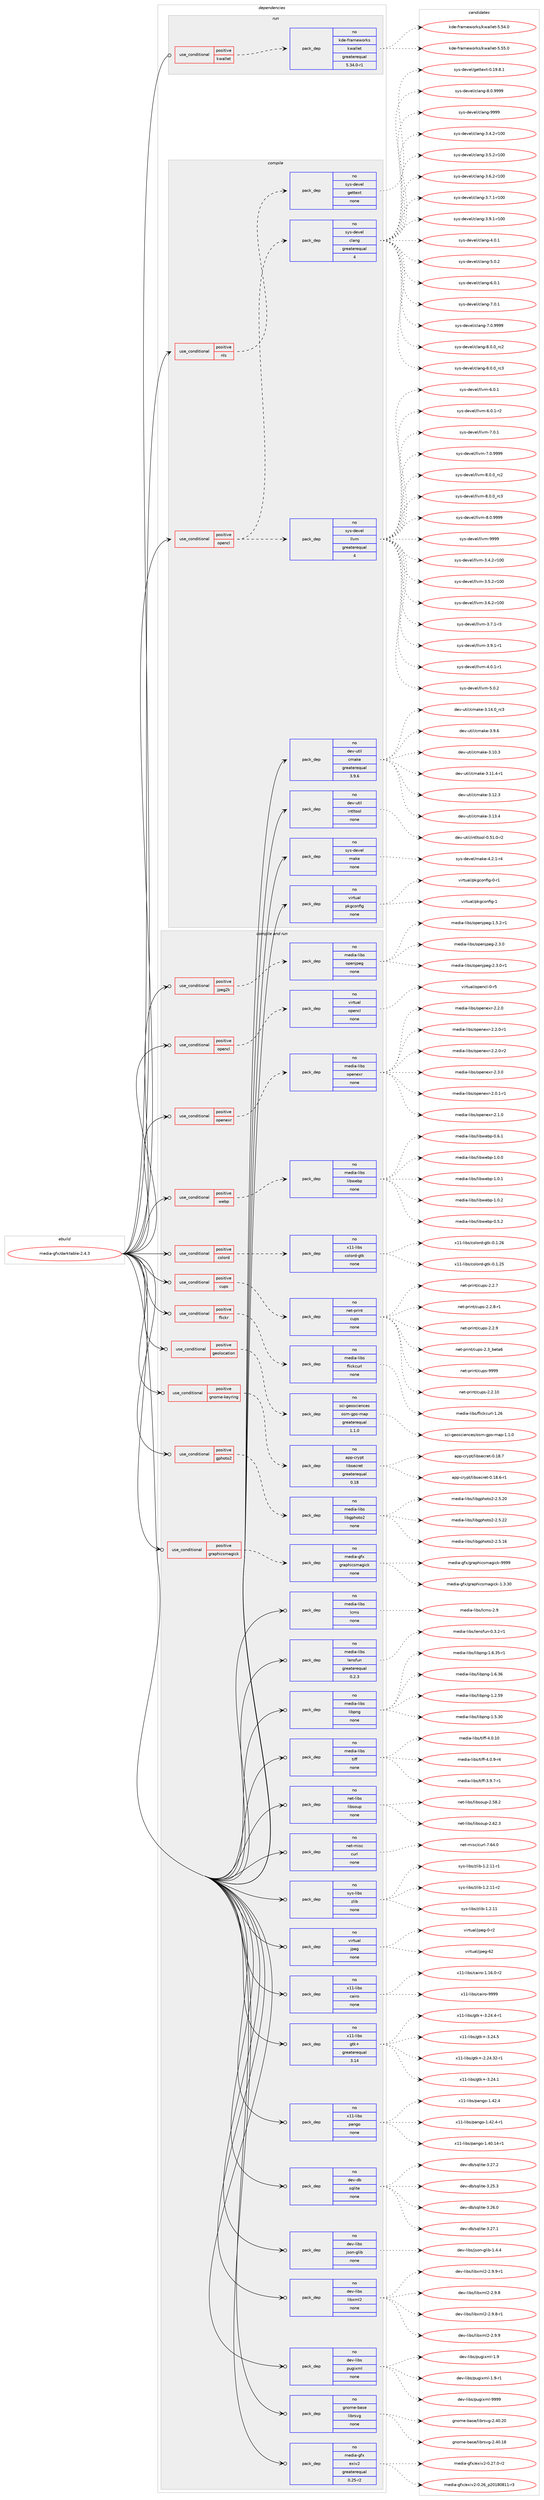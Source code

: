 digraph prolog {

# *************
# Graph options
# *************

newrank=true;
concentrate=true;
compound=true;
graph [rankdir=LR,fontname=Helvetica,fontsize=10,ranksep=1.5];#, ranksep=2.5, nodesep=0.2];
edge  [arrowhead=vee];
node  [fontname=Helvetica,fontsize=10];

# **********
# The ebuild
# **********

subgraph cluster_leftcol {
color=gray;
rank=same;
label=<<i>ebuild</i>>;
id [label="media-gfx/darktable-2.4.3", color=red, width=4, href="../media-gfx/darktable-2.4.3.svg"];
}

# ****************
# The dependencies
# ****************

subgraph cluster_midcol {
color=gray;
label=<<i>dependencies</i>>;
subgraph cluster_compile {
fillcolor="#eeeeee";
style=filled;
label=<<i>compile</i>>;
subgraph cond432125 {
dependency1602105 [label=<<TABLE BORDER="0" CELLBORDER="1" CELLSPACING="0" CELLPADDING="4"><TR><TD ROWSPAN="3" CELLPADDING="10">use_conditional</TD></TR><TR><TD>positive</TD></TR><TR><TD>nls</TD></TR></TABLE>>, shape=none, color=red];
subgraph pack1144433 {
dependency1602106 [label=<<TABLE BORDER="0" CELLBORDER="1" CELLSPACING="0" CELLPADDING="4" WIDTH="220"><TR><TD ROWSPAN="6" CELLPADDING="30">pack_dep</TD></TR><TR><TD WIDTH="110">no</TD></TR><TR><TD>sys-devel</TD></TR><TR><TD>gettext</TD></TR><TR><TD>none</TD></TR><TR><TD></TD></TR></TABLE>>, shape=none, color=blue];
}
dependency1602105:e -> dependency1602106:w [weight=20,style="dashed",arrowhead="vee"];
}
id:e -> dependency1602105:w [weight=20,style="solid",arrowhead="vee"];
subgraph cond432126 {
dependency1602107 [label=<<TABLE BORDER="0" CELLBORDER="1" CELLSPACING="0" CELLPADDING="4"><TR><TD ROWSPAN="3" CELLPADDING="10">use_conditional</TD></TR><TR><TD>positive</TD></TR><TR><TD>opencl</TD></TR></TABLE>>, shape=none, color=red];
subgraph pack1144434 {
dependency1602108 [label=<<TABLE BORDER="0" CELLBORDER="1" CELLSPACING="0" CELLPADDING="4" WIDTH="220"><TR><TD ROWSPAN="6" CELLPADDING="30">pack_dep</TD></TR><TR><TD WIDTH="110">no</TD></TR><TR><TD>sys-devel</TD></TR><TR><TD>clang</TD></TR><TR><TD>greaterequal</TD></TR><TR><TD>4</TD></TR></TABLE>>, shape=none, color=blue];
}
dependency1602107:e -> dependency1602108:w [weight=20,style="dashed",arrowhead="vee"];
subgraph pack1144435 {
dependency1602109 [label=<<TABLE BORDER="0" CELLBORDER="1" CELLSPACING="0" CELLPADDING="4" WIDTH="220"><TR><TD ROWSPAN="6" CELLPADDING="30">pack_dep</TD></TR><TR><TD WIDTH="110">no</TD></TR><TR><TD>sys-devel</TD></TR><TR><TD>llvm</TD></TR><TR><TD>greaterequal</TD></TR><TR><TD>4</TD></TR></TABLE>>, shape=none, color=blue];
}
dependency1602107:e -> dependency1602109:w [weight=20,style="dashed",arrowhead="vee"];
}
id:e -> dependency1602107:w [weight=20,style="solid",arrowhead="vee"];
subgraph pack1144436 {
dependency1602110 [label=<<TABLE BORDER="0" CELLBORDER="1" CELLSPACING="0" CELLPADDING="4" WIDTH="220"><TR><TD ROWSPAN="6" CELLPADDING="30">pack_dep</TD></TR><TR><TD WIDTH="110">no</TD></TR><TR><TD>dev-util</TD></TR><TR><TD>cmake</TD></TR><TR><TD>greaterequal</TD></TR><TR><TD>3.9.6</TD></TR></TABLE>>, shape=none, color=blue];
}
id:e -> dependency1602110:w [weight=20,style="solid",arrowhead="vee"];
subgraph pack1144437 {
dependency1602111 [label=<<TABLE BORDER="0" CELLBORDER="1" CELLSPACING="0" CELLPADDING="4" WIDTH="220"><TR><TD ROWSPAN="6" CELLPADDING="30">pack_dep</TD></TR><TR><TD WIDTH="110">no</TD></TR><TR><TD>dev-util</TD></TR><TR><TD>intltool</TD></TR><TR><TD>none</TD></TR><TR><TD></TD></TR></TABLE>>, shape=none, color=blue];
}
id:e -> dependency1602111:w [weight=20,style="solid",arrowhead="vee"];
subgraph pack1144438 {
dependency1602112 [label=<<TABLE BORDER="0" CELLBORDER="1" CELLSPACING="0" CELLPADDING="4" WIDTH="220"><TR><TD ROWSPAN="6" CELLPADDING="30">pack_dep</TD></TR><TR><TD WIDTH="110">no</TD></TR><TR><TD>sys-devel</TD></TR><TR><TD>make</TD></TR><TR><TD>none</TD></TR><TR><TD></TD></TR></TABLE>>, shape=none, color=blue];
}
id:e -> dependency1602112:w [weight=20,style="solid",arrowhead="vee"];
subgraph pack1144439 {
dependency1602113 [label=<<TABLE BORDER="0" CELLBORDER="1" CELLSPACING="0" CELLPADDING="4" WIDTH="220"><TR><TD ROWSPAN="6" CELLPADDING="30">pack_dep</TD></TR><TR><TD WIDTH="110">no</TD></TR><TR><TD>virtual</TD></TR><TR><TD>pkgconfig</TD></TR><TR><TD>none</TD></TR><TR><TD></TD></TR></TABLE>>, shape=none, color=blue];
}
id:e -> dependency1602113:w [weight=20,style="solid",arrowhead="vee"];
}
subgraph cluster_compileandrun {
fillcolor="#eeeeee";
style=filled;
label=<<i>compile and run</i>>;
subgraph cond432127 {
dependency1602114 [label=<<TABLE BORDER="0" CELLBORDER="1" CELLSPACING="0" CELLPADDING="4"><TR><TD ROWSPAN="3" CELLPADDING="10">use_conditional</TD></TR><TR><TD>positive</TD></TR><TR><TD>colord</TD></TR></TABLE>>, shape=none, color=red];
subgraph pack1144440 {
dependency1602115 [label=<<TABLE BORDER="0" CELLBORDER="1" CELLSPACING="0" CELLPADDING="4" WIDTH="220"><TR><TD ROWSPAN="6" CELLPADDING="30">pack_dep</TD></TR><TR><TD WIDTH="110">no</TD></TR><TR><TD>x11-libs</TD></TR><TR><TD>colord-gtk</TD></TR><TR><TD>none</TD></TR><TR><TD></TD></TR></TABLE>>, shape=none, color=blue];
}
dependency1602114:e -> dependency1602115:w [weight=20,style="dashed",arrowhead="vee"];
}
id:e -> dependency1602114:w [weight=20,style="solid",arrowhead="odotvee"];
subgraph cond432128 {
dependency1602116 [label=<<TABLE BORDER="0" CELLBORDER="1" CELLSPACING="0" CELLPADDING="4"><TR><TD ROWSPAN="3" CELLPADDING="10">use_conditional</TD></TR><TR><TD>positive</TD></TR><TR><TD>cups</TD></TR></TABLE>>, shape=none, color=red];
subgraph pack1144441 {
dependency1602117 [label=<<TABLE BORDER="0" CELLBORDER="1" CELLSPACING="0" CELLPADDING="4" WIDTH="220"><TR><TD ROWSPAN="6" CELLPADDING="30">pack_dep</TD></TR><TR><TD WIDTH="110">no</TD></TR><TR><TD>net-print</TD></TR><TR><TD>cups</TD></TR><TR><TD>none</TD></TR><TR><TD></TD></TR></TABLE>>, shape=none, color=blue];
}
dependency1602116:e -> dependency1602117:w [weight=20,style="dashed",arrowhead="vee"];
}
id:e -> dependency1602116:w [weight=20,style="solid",arrowhead="odotvee"];
subgraph cond432129 {
dependency1602118 [label=<<TABLE BORDER="0" CELLBORDER="1" CELLSPACING="0" CELLPADDING="4"><TR><TD ROWSPAN="3" CELLPADDING="10">use_conditional</TD></TR><TR><TD>positive</TD></TR><TR><TD>flickr</TD></TR></TABLE>>, shape=none, color=red];
subgraph pack1144442 {
dependency1602119 [label=<<TABLE BORDER="0" CELLBORDER="1" CELLSPACING="0" CELLPADDING="4" WIDTH="220"><TR><TD ROWSPAN="6" CELLPADDING="30">pack_dep</TD></TR><TR><TD WIDTH="110">no</TD></TR><TR><TD>media-libs</TD></TR><TR><TD>flickcurl</TD></TR><TR><TD>none</TD></TR><TR><TD></TD></TR></TABLE>>, shape=none, color=blue];
}
dependency1602118:e -> dependency1602119:w [weight=20,style="dashed",arrowhead="vee"];
}
id:e -> dependency1602118:w [weight=20,style="solid",arrowhead="odotvee"];
subgraph cond432130 {
dependency1602120 [label=<<TABLE BORDER="0" CELLBORDER="1" CELLSPACING="0" CELLPADDING="4"><TR><TD ROWSPAN="3" CELLPADDING="10">use_conditional</TD></TR><TR><TD>positive</TD></TR><TR><TD>geolocation</TD></TR></TABLE>>, shape=none, color=red];
subgraph pack1144443 {
dependency1602121 [label=<<TABLE BORDER="0" CELLBORDER="1" CELLSPACING="0" CELLPADDING="4" WIDTH="220"><TR><TD ROWSPAN="6" CELLPADDING="30">pack_dep</TD></TR><TR><TD WIDTH="110">no</TD></TR><TR><TD>sci-geosciences</TD></TR><TR><TD>osm-gps-map</TD></TR><TR><TD>greaterequal</TD></TR><TR><TD>1.1.0</TD></TR></TABLE>>, shape=none, color=blue];
}
dependency1602120:e -> dependency1602121:w [weight=20,style="dashed",arrowhead="vee"];
}
id:e -> dependency1602120:w [weight=20,style="solid",arrowhead="odotvee"];
subgraph cond432131 {
dependency1602122 [label=<<TABLE BORDER="0" CELLBORDER="1" CELLSPACING="0" CELLPADDING="4"><TR><TD ROWSPAN="3" CELLPADDING="10">use_conditional</TD></TR><TR><TD>positive</TD></TR><TR><TD>gnome-keyring</TD></TR></TABLE>>, shape=none, color=red];
subgraph pack1144444 {
dependency1602123 [label=<<TABLE BORDER="0" CELLBORDER="1" CELLSPACING="0" CELLPADDING="4" WIDTH="220"><TR><TD ROWSPAN="6" CELLPADDING="30">pack_dep</TD></TR><TR><TD WIDTH="110">no</TD></TR><TR><TD>app-crypt</TD></TR><TR><TD>libsecret</TD></TR><TR><TD>greaterequal</TD></TR><TR><TD>0.18</TD></TR></TABLE>>, shape=none, color=blue];
}
dependency1602122:e -> dependency1602123:w [weight=20,style="dashed",arrowhead="vee"];
}
id:e -> dependency1602122:w [weight=20,style="solid",arrowhead="odotvee"];
subgraph cond432132 {
dependency1602124 [label=<<TABLE BORDER="0" CELLBORDER="1" CELLSPACING="0" CELLPADDING="4"><TR><TD ROWSPAN="3" CELLPADDING="10">use_conditional</TD></TR><TR><TD>positive</TD></TR><TR><TD>gphoto2</TD></TR></TABLE>>, shape=none, color=red];
subgraph pack1144445 {
dependency1602125 [label=<<TABLE BORDER="0" CELLBORDER="1" CELLSPACING="0" CELLPADDING="4" WIDTH="220"><TR><TD ROWSPAN="6" CELLPADDING="30">pack_dep</TD></TR><TR><TD WIDTH="110">no</TD></TR><TR><TD>media-libs</TD></TR><TR><TD>libgphoto2</TD></TR><TR><TD>none</TD></TR><TR><TD></TD></TR></TABLE>>, shape=none, color=blue];
}
dependency1602124:e -> dependency1602125:w [weight=20,style="dashed",arrowhead="vee"];
}
id:e -> dependency1602124:w [weight=20,style="solid",arrowhead="odotvee"];
subgraph cond432133 {
dependency1602126 [label=<<TABLE BORDER="0" CELLBORDER="1" CELLSPACING="0" CELLPADDING="4"><TR><TD ROWSPAN="3" CELLPADDING="10">use_conditional</TD></TR><TR><TD>positive</TD></TR><TR><TD>graphicsmagick</TD></TR></TABLE>>, shape=none, color=red];
subgraph pack1144446 {
dependency1602127 [label=<<TABLE BORDER="0" CELLBORDER="1" CELLSPACING="0" CELLPADDING="4" WIDTH="220"><TR><TD ROWSPAN="6" CELLPADDING="30">pack_dep</TD></TR><TR><TD WIDTH="110">no</TD></TR><TR><TD>media-gfx</TD></TR><TR><TD>graphicsmagick</TD></TR><TR><TD>none</TD></TR><TR><TD></TD></TR></TABLE>>, shape=none, color=blue];
}
dependency1602126:e -> dependency1602127:w [weight=20,style="dashed",arrowhead="vee"];
}
id:e -> dependency1602126:w [weight=20,style="solid",arrowhead="odotvee"];
subgraph cond432134 {
dependency1602128 [label=<<TABLE BORDER="0" CELLBORDER="1" CELLSPACING="0" CELLPADDING="4"><TR><TD ROWSPAN="3" CELLPADDING="10">use_conditional</TD></TR><TR><TD>positive</TD></TR><TR><TD>jpeg2k</TD></TR></TABLE>>, shape=none, color=red];
subgraph pack1144447 {
dependency1602129 [label=<<TABLE BORDER="0" CELLBORDER="1" CELLSPACING="0" CELLPADDING="4" WIDTH="220"><TR><TD ROWSPAN="6" CELLPADDING="30">pack_dep</TD></TR><TR><TD WIDTH="110">no</TD></TR><TR><TD>media-libs</TD></TR><TR><TD>openjpeg</TD></TR><TR><TD>none</TD></TR><TR><TD></TD></TR></TABLE>>, shape=none, color=blue];
}
dependency1602128:e -> dependency1602129:w [weight=20,style="dashed",arrowhead="vee"];
}
id:e -> dependency1602128:w [weight=20,style="solid",arrowhead="odotvee"];
subgraph cond432135 {
dependency1602130 [label=<<TABLE BORDER="0" CELLBORDER="1" CELLSPACING="0" CELLPADDING="4"><TR><TD ROWSPAN="3" CELLPADDING="10">use_conditional</TD></TR><TR><TD>positive</TD></TR><TR><TD>opencl</TD></TR></TABLE>>, shape=none, color=red];
subgraph pack1144448 {
dependency1602131 [label=<<TABLE BORDER="0" CELLBORDER="1" CELLSPACING="0" CELLPADDING="4" WIDTH="220"><TR><TD ROWSPAN="6" CELLPADDING="30">pack_dep</TD></TR><TR><TD WIDTH="110">no</TD></TR><TR><TD>virtual</TD></TR><TR><TD>opencl</TD></TR><TR><TD>none</TD></TR><TR><TD></TD></TR></TABLE>>, shape=none, color=blue];
}
dependency1602130:e -> dependency1602131:w [weight=20,style="dashed",arrowhead="vee"];
}
id:e -> dependency1602130:w [weight=20,style="solid",arrowhead="odotvee"];
subgraph cond432136 {
dependency1602132 [label=<<TABLE BORDER="0" CELLBORDER="1" CELLSPACING="0" CELLPADDING="4"><TR><TD ROWSPAN="3" CELLPADDING="10">use_conditional</TD></TR><TR><TD>positive</TD></TR><TR><TD>openexr</TD></TR></TABLE>>, shape=none, color=red];
subgraph pack1144449 {
dependency1602133 [label=<<TABLE BORDER="0" CELLBORDER="1" CELLSPACING="0" CELLPADDING="4" WIDTH="220"><TR><TD ROWSPAN="6" CELLPADDING="30">pack_dep</TD></TR><TR><TD WIDTH="110">no</TD></TR><TR><TD>media-libs</TD></TR><TR><TD>openexr</TD></TR><TR><TD>none</TD></TR><TR><TD></TD></TR></TABLE>>, shape=none, color=blue];
}
dependency1602132:e -> dependency1602133:w [weight=20,style="dashed",arrowhead="vee"];
}
id:e -> dependency1602132:w [weight=20,style="solid",arrowhead="odotvee"];
subgraph cond432137 {
dependency1602134 [label=<<TABLE BORDER="0" CELLBORDER="1" CELLSPACING="0" CELLPADDING="4"><TR><TD ROWSPAN="3" CELLPADDING="10">use_conditional</TD></TR><TR><TD>positive</TD></TR><TR><TD>webp</TD></TR></TABLE>>, shape=none, color=red];
subgraph pack1144450 {
dependency1602135 [label=<<TABLE BORDER="0" CELLBORDER="1" CELLSPACING="0" CELLPADDING="4" WIDTH="220"><TR><TD ROWSPAN="6" CELLPADDING="30">pack_dep</TD></TR><TR><TD WIDTH="110">no</TD></TR><TR><TD>media-libs</TD></TR><TR><TD>libwebp</TD></TR><TR><TD>none</TD></TR><TR><TD></TD></TR></TABLE>>, shape=none, color=blue];
}
dependency1602134:e -> dependency1602135:w [weight=20,style="dashed",arrowhead="vee"];
}
id:e -> dependency1602134:w [weight=20,style="solid",arrowhead="odotvee"];
subgraph pack1144451 {
dependency1602136 [label=<<TABLE BORDER="0" CELLBORDER="1" CELLSPACING="0" CELLPADDING="4" WIDTH="220"><TR><TD ROWSPAN="6" CELLPADDING="30">pack_dep</TD></TR><TR><TD WIDTH="110">no</TD></TR><TR><TD>dev-db</TD></TR><TR><TD>sqlite</TD></TR><TR><TD>none</TD></TR><TR><TD></TD></TR></TABLE>>, shape=none, color=blue];
}
id:e -> dependency1602136:w [weight=20,style="solid",arrowhead="odotvee"];
subgraph pack1144452 {
dependency1602137 [label=<<TABLE BORDER="0" CELLBORDER="1" CELLSPACING="0" CELLPADDING="4" WIDTH="220"><TR><TD ROWSPAN="6" CELLPADDING="30">pack_dep</TD></TR><TR><TD WIDTH="110">no</TD></TR><TR><TD>dev-libs</TD></TR><TR><TD>json-glib</TD></TR><TR><TD>none</TD></TR><TR><TD></TD></TR></TABLE>>, shape=none, color=blue];
}
id:e -> dependency1602137:w [weight=20,style="solid",arrowhead="odotvee"];
subgraph pack1144453 {
dependency1602138 [label=<<TABLE BORDER="0" CELLBORDER="1" CELLSPACING="0" CELLPADDING="4" WIDTH="220"><TR><TD ROWSPAN="6" CELLPADDING="30">pack_dep</TD></TR><TR><TD WIDTH="110">no</TD></TR><TR><TD>dev-libs</TD></TR><TR><TD>libxml2</TD></TR><TR><TD>none</TD></TR><TR><TD></TD></TR></TABLE>>, shape=none, color=blue];
}
id:e -> dependency1602138:w [weight=20,style="solid",arrowhead="odotvee"];
subgraph pack1144454 {
dependency1602139 [label=<<TABLE BORDER="0" CELLBORDER="1" CELLSPACING="0" CELLPADDING="4" WIDTH="220"><TR><TD ROWSPAN="6" CELLPADDING="30">pack_dep</TD></TR><TR><TD WIDTH="110">no</TD></TR><TR><TD>dev-libs</TD></TR><TR><TD>pugixml</TD></TR><TR><TD>none</TD></TR><TR><TD></TD></TR></TABLE>>, shape=none, color=blue];
}
id:e -> dependency1602139:w [weight=20,style="solid",arrowhead="odotvee"];
subgraph pack1144455 {
dependency1602140 [label=<<TABLE BORDER="0" CELLBORDER="1" CELLSPACING="0" CELLPADDING="4" WIDTH="220"><TR><TD ROWSPAN="6" CELLPADDING="30">pack_dep</TD></TR><TR><TD WIDTH="110">no</TD></TR><TR><TD>gnome-base</TD></TR><TR><TD>librsvg</TD></TR><TR><TD>none</TD></TR><TR><TD></TD></TR></TABLE>>, shape=none, color=blue];
}
id:e -> dependency1602140:w [weight=20,style="solid",arrowhead="odotvee"];
subgraph pack1144456 {
dependency1602141 [label=<<TABLE BORDER="0" CELLBORDER="1" CELLSPACING="0" CELLPADDING="4" WIDTH="220"><TR><TD ROWSPAN="6" CELLPADDING="30">pack_dep</TD></TR><TR><TD WIDTH="110">no</TD></TR><TR><TD>media-gfx</TD></TR><TR><TD>exiv2</TD></TR><TR><TD>greaterequal</TD></TR><TR><TD>0.25-r2</TD></TR></TABLE>>, shape=none, color=blue];
}
id:e -> dependency1602141:w [weight=20,style="solid",arrowhead="odotvee"];
subgraph pack1144457 {
dependency1602142 [label=<<TABLE BORDER="0" CELLBORDER="1" CELLSPACING="0" CELLPADDING="4" WIDTH="220"><TR><TD ROWSPAN="6" CELLPADDING="30">pack_dep</TD></TR><TR><TD WIDTH="110">no</TD></TR><TR><TD>media-libs</TD></TR><TR><TD>lcms</TD></TR><TR><TD>none</TD></TR><TR><TD></TD></TR></TABLE>>, shape=none, color=blue];
}
id:e -> dependency1602142:w [weight=20,style="solid",arrowhead="odotvee"];
subgraph pack1144458 {
dependency1602143 [label=<<TABLE BORDER="0" CELLBORDER="1" CELLSPACING="0" CELLPADDING="4" WIDTH="220"><TR><TD ROWSPAN="6" CELLPADDING="30">pack_dep</TD></TR><TR><TD WIDTH="110">no</TD></TR><TR><TD>media-libs</TD></TR><TR><TD>lensfun</TD></TR><TR><TD>greaterequal</TD></TR><TR><TD>0.2.3</TD></TR></TABLE>>, shape=none, color=blue];
}
id:e -> dependency1602143:w [weight=20,style="solid",arrowhead="odotvee"];
subgraph pack1144459 {
dependency1602144 [label=<<TABLE BORDER="0" CELLBORDER="1" CELLSPACING="0" CELLPADDING="4" WIDTH="220"><TR><TD ROWSPAN="6" CELLPADDING="30">pack_dep</TD></TR><TR><TD WIDTH="110">no</TD></TR><TR><TD>media-libs</TD></TR><TR><TD>libpng</TD></TR><TR><TD>none</TD></TR><TR><TD></TD></TR></TABLE>>, shape=none, color=blue];
}
id:e -> dependency1602144:w [weight=20,style="solid",arrowhead="odotvee"];
subgraph pack1144460 {
dependency1602145 [label=<<TABLE BORDER="0" CELLBORDER="1" CELLSPACING="0" CELLPADDING="4" WIDTH="220"><TR><TD ROWSPAN="6" CELLPADDING="30">pack_dep</TD></TR><TR><TD WIDTH="110">no</TD></TR><TR><TD>media-libs</TD></TR><TR><TD>tiff</TD></TR><TR><TD>none</TD></TR><TR><TD></TD></TR></TABLE>>, shape=none, color=blue];
}
id:e -> dependency1602145:w [weight=20,style="solid",arrowhead="odotvee"];
subgraph pack1144461 {
dependency1602146 [label=<<TABLE BORDER="0" CELLBORDER="1" CELLSPACING="0" CELLPADDING="4" WIDTH="220"><TR><TD ROWSPAN="6" CELLPADDING="30">pack_dep</TD></TR><TR><TD WIDTH="110">no</TD></TR><TR><TD>net-libs</TD></TR><TR><TD>libsoup</TD></TR><TR><TD>none</TD></TR><TR><TD></TD></TR></TABLE>>, shape=none, color=blue];
}
id:e -> dependency1602146:w [weight=20,style="solid",arrowhead="odotvee"];
subgraph pack1144462 {
dependency1602147 [label=<<TABLE BORDER="0" CELLBORDER="1" CELLSPACING="0" CELLPADDING="4" WIDTH="220"><TR><TD ROWSPAN="6" CELLPADDING="30">pack_dep</TD></TR><TR><TD WIDTH="110">no</TD></TR><TR><TD>net-misc</TD></TR><TR><TD>curl</TD></TR><TR><TD>none</TD></TR><TR><TD></TD></TR></TABLE>>, shape=none, color=blue];
}
id:e -> dependency1602147:w [weight=20,style="solid",arrowhead="odotvee"];
subgraph pack1144463 {
dependency1602148 [label=<<TABLE BORDER="0" CELLBORDER="1" CELLSPACING="0" CELLPADDING="4" WIDTH="220"><TR><TD ROWSPAN="6" CELLPADDING="30">pack_dep</TD></TR><TR><TD WIDTH="110">no</TD></TR><TR><TD>sys-libs</TD></TR><TR><TD>zlib</TD></TR><TR><TD>none</TD></TR><TR><TD></TD></TR></TABLE>>, shape=none, color=blue];
}
id:e -> dependency1602148:w [weight=20,style="solid",arrowhead="odotvee"];
subgraph pack1144464 {
dependency1602149 [label=<<TABLE BORDER="0" CELLBORDER="1" CELLSPACING="0" CELLPADDING="4" WIDTH="220"><TR><TD ROWSPAN="6" CELLPADDING="30">pack_dep</TD></TR><TR><TD WIDTH="110">no</TD></TR><TR><TD>virtual</TD></TR><TR><TD>jpeg</TD></TR><TR><TD>none</TD></TR><TR><TD></TD></TR></TABLE>>, shape=none, color=blue];
}
id:e -> dependency1602149:w [weight=20,style="solid",arrowhead="odotvee"];
subgraph pack1144465 {
dependency1602150 [label=<<TABLE BORDER="0" CELLBORDER="1" CELLSPACING="0" CELLPADDING="4" WIDTH="220"><TR><TD ROWSPAN="6" CELLPADDING="30">pack_dep</TD></TR><TR><TD WIDTH="110">no</TD></TR><TR><TD>x11-libs</TD></TR><TR><TD>cairo</TD></TR><TR><TD>none</TD></TR><TR><TD></TD></TR></TABLE>>, shape=none, color=blue];
}
id:e -> dependency1602150:w [weight=20,style="solid",arrowhead="odotvee"];
subgraph pack1144466 {
dependency1602151 [label=<<TABLE BORDER="0" CELLBORDER="1" CELLSPACING="0" CELLPADDING="4" WIDTH="220"><TR><TD ROWSPAN="6" CELLPADDING="30">pack_dep</TD></TR><TR><TD WIDTH="110">no</TD></TR><TR><TD>x11-libs</TD></TR><TR><TD>gtk+</TD></TR><TR><TD>greaterequal</TD></TR><TR><TD>3.14</TD></TR></TABLE>>, shape=none, color=blue];
}
id:e -> dependency1602151:w [weight=20,style="solid",arrowhead="odotvee"];
subgraph pack1144467 {
dependency1602152 [label=<<TABLE BORDER="0" CELLBORDER="1" CELLSPACING="0" CELLPADDING="4" WIDTH="220"><TR><TD ROWSPAN="6" CELLPADDING="30">pack_dep</TD></TR><TR><TD WIDTH="110">no</TD></TR><TR><TD>x11-libs</TD></TR><TR><TD>pango</TD></TR><TR><TD>none</TD></TR><TR><TD></TD></TR></TABLE>>, shape=none, color=blue];
}
id:e -> dependency1602152:w [weight=20,style="solid",arrowhead="odotvee"];
}
subgraph cluster_run {
fillcolor="#eeeeee";
style=filled;
label=<<i>run</i>>;
subgraph cond432138 {
dependency1602153 [label=<<TABLE BORDER="0" CELLBORDER="1" CELLSPACING="0" CELLPADDING="4"><TR><TD ROWSPAN="3" CELLPADDING="10">use_conditional</TD></TR><TR><TD>positive</TD></TR><TR><TD>kwallet</TD></TR></TABLE>>, shape=none, color=red];
subgraph pack1144468 {
dependency1602154 [label=<<TABLE BORDER="0" CELLBORDER="1" CELLSPACING="0" CELLPADDING="4" WIDTH="220"><TR><TD ROWSPAN="6" CELLPADDING="30">pack_dep</TD></TR><TR><TD WIDTH="110">no</TD></TR><TR><TD>kde-frameworks</TD></TR><TR><TD>kwallet</TD></TR><TR><TD>greaterequal</TD></TR><TR><TD>5.34.0-r1</TD></TR></TABLE>>, shape=none, color=blue];
}
dependency1602153:e -> dependency1602154:w [weight=20,style="dashed",arrowhead="vee"];
}
id:e -> dependency1602153:w [weight=20,style="solid",arrowhead="odot"];
}
}

# **************
# The candidates
# **************

subgraph cluster_choices {
rank=same;
color=gray;
label=<<i>candidates</i>>;

subgraph choice1144433 {
color=black;
nodesep=1;
choice1151211154510010111810110847103101116116101120116454846495746564649 [label="sys-devel/gettext-0.19.8.1", color=red, width=4,href="../sys-devel/gettext-0.19.8.1.svg"];
dependency1602106:e -> choice1151211154510010111810110847103101116116101120116454846495746564649:w [style=dotted,weight="100"];
}
subgraph choice1144434 {
color=black;
nodesep=1;
choice1151211154510010111810110847991089711010345514652465045114494848 [label="sys-devel/clang-3.4.2-r100", color=red, width=4,href="../sys-devel/clang-3.4.2-r100.svg"];
choice1151211154510010111810110847991089711010345514653465045114494848 [label="sys-devel/clang-3.5.2-r100", color=red, width=4,href="../sys-devel/clang-3.5.2-r100.svg"];
choice1151211154510010111810110847991089711010345514654465045114494848 [label="sys-devel/clang-3.6.2-r100", color=red, width=4,href="../sys-devel/clang-3.6.2-r100.svg"];
choice1151211154510010111810110847991089711010345514655464945114494848 [label="sys-devel/clang-3.7.1-r100", color=red, width=4,href="../sys-devel/clang-3.7.1-r100.svg"];
choice1151211154510010111810110847991089711010345514657464945114494848 [label="sys-devel/clang-3.9.1-r100", color=red, width=4,href="../sys-devel/clang-3.9.1-r100.svg"];
choice11512111545100101118101108479910897110103455246484649 [label="sys-devel/clang-4.0.1", color=red, width=4,href="../sys-devel/clang-4.0.1.svg"];
choice11512111545100101118101108479910897110103455346484650 [label="sys-devel/clang-5.0.2", color=red, width=4,href="../sys-devel/clang-5.0.2.svg"];
choice11512111545100101118101108479910897110103455446484649 [label="sys-devel/clang-6.0.1", color=red, width=4,href="../sys-devel/clang-6.0.1.svg"];
choice11512111545100101118101108479910897110103455546484649 [label="sys-devel/clang-7.0.1", color=red, width=4,href="../sys-devel/clang-7.0.1.svg"];
choice11512111545100101118101108479910897110103455546484657575757 [label="sys-devel/clang-7.0.9999", color=red, width=4,href="../sys-devel/clang-7.0.9999.svg"];
choice11512111545100101118101108479910897110103455646484648951149950 [label="sys-devel/clang-8.0.0_rc2", color=red, width=4,href="../sys-devel/clang-8.0.0_rc2.svg"];
choice11512111545100101118101108479910897110103455646484648951149951 [label="sys-devel/clang-8.0.0_rc3", color=red, width=4,href="../sys-devel/clang-8.0.0_rc3.svg"];
choice11512111545100101118101108479910897110103455646484657575757 [label="sys-devel/clang-8.0.9999", color=red, width=4,href="../sys-devel/clang-8.0.9999.svg"];
choice115121115451001011181011084799108971101034557575757 [label="sys-devel/clang-9999", color=red, width=4,href="../sys-devel/clang-9999.svg"];
dependency1602108:e -> choice1151211154510010111810110847991089711010345514652465045114494848:w [style=dotted,weight="100"];
dependency1602108:e -> choice1151211154510010111810110847991089711010345514653465045114494848:w [style=dotted,weight="100"];
dependency1602108:e -> choice1151211154510010111810110847991089711010345514654465045114494848:w [style=dotted,weight="100"];
dependency1602108:e -> choice1151211154510010111810110847991089711010345514655464945114494848:w [style=dotted,weight="100"];
dependency1602108:e -> choice1151211154510010111810110847991089711010345514657464945114494848:w [style=dotted,weight="100"];
dependency1602108:e -> choice11512111545100101118101108479910897110103455246484649:w [style=dotted,weight="100"];
dependency1602108:e -> choice11512111545100101118101108479910897110103455346484650:w [style=dotted,weight="100"];
dependency1602108:e -> choice11512111545100101118101108479910897110103455446484649:w [style=dotted,weight="100"];
dependency1602108:e -> choice11512111545100101118101108479910897110103455546484649:w [style=dotted,weight="100"];
dependency1602108:e -> choice11512111545100101118101108479910897110103455546484657575757:w [style=dotted,weight="100"];
dependency1602108:e -> choice11512111545100101118101108479910897110103455646484648951149950:w [style=dotted,weight="100"];
dependency1602108:e -> choice11512111545100101118101108479910897110103455646484648951149951:w [style=dotted,weight="100"];
dependency1602108:e -> choice11512111545100101118101108479910897110103455646484657575757:w [style=dotted,weight="100"];
dependency1602108:e -> choice115121115451001011181011084799108971101034557575757:w [style=dotted,weight="100"];
}
subgraph choice1144435 {
color=black;
nodesep=1;
choice115121115451001011181011084710810811810945514652465045114494848 [label="sys-devel/llvm-3.4.2-r100", color=red, width=4,href="../sys-devel/llvm-3.4.2-r100.svg"];
choice115121115451001011181011084710810811810945514653465045114494848 [label="sys-devel/llvm-3.5.2-r100", color=red, width=4,href="../sys-devel/llvm-3.5.2-r100.svg"];
choice115121115451001011181011084710810811810945514654465045114494848 [label="sys-devel/llvm-3.6.2-r100", color=red, width=4,href="../sys-devel/llvm-3.6.2-r100.svg"];
choice11512111545100101118101108471081081181094551465546494511451 [label="sys-devel/llvm-3.7.1-r3", color=red, width=4,href="../sys-devel/llvm-3.7.1-r3.svg"];
choice11512111545100101118101108471081081181094551465746494511449 [label="sys-devel/llvm-3.9.1-r1", color=red, width=4,href="../sys-devel/llvm-3.9.1-r1.svg"];
choice11512111545100101118101108471081081181094552464846494511449 [label="sys-devel/llvm-4.0.1-r1", color=red, width=4,href="../sys-devel/llvm-4.0.1-r1.svg"];
choice1151211154510010111810110847108108118109455346484650 [label="sys-devel/llvm-5.0.2", color=red, width=4,href="../sys-devel/llvm-5.0.2.svg"];
choice1151211154510010111810110847108108118109455446484649 [label="sys-devel/llvm-6.0.1", color=red, width=4,href="../sys-devel/llvm-6.0.1.svg"];
choice11512111545100101118101108471081081181094554464846494511450 [label="sys-devel/llvm-6.0.1-r2", color=red, width=4,href="../sys-devel/llvm-6.0.1-r2.svg"];
choice1151211154510010111810110847108108118109455546484649 [label="sys-devel/llvm-7.0.1", color=red, width=4,href="../sys-devel/llvm-7.0.1.svg"];
choice1151211154510010111810110847108108118109455546484657575757 [label="sys-devel/llvm-7.0.9999", color=red, width=4,href="../sys-devel/llvm-7.0.9999.svg"];
choice1151211154510010111810110847108108118109455646484648951149950 [label="sys-devel/llvm-8.0.0_rc2", color=red, width=4,href="../sys-devel/llvm-8.0.0_rc2.svg"];
choice1151211154510010111810110847108108118109455646484648951149951 [label="sys-devel/llvm-8.0.0_rc3", color=red, width=4,href="../sys-devel/llvm-8.0.0_rc3.svg"];
choice1151211154510010111810110847108108118109455646484657575757 [label="sys-devel/llvm-8.0.9999", color=red, width=4,href="../sys-devel/llvm-8.0.9999.svg"];
choice11512111545100101118101108471081081181094557575757 [label="sys-devel/llvm-9999", color=red, width=4,href="../sys-devel/llvm-9999.svg"];
dependency1602109:e -> choice115121115451001011181011084710810811810945514652465045114494848:w [style=dotted,weight="100"];
dependency1602109:e -> choice115121115451001011181011084710810811810945514653465045114494848:w [style=dotted,weight="100"];
dependency1602109:e -> choice115121115451001011181011084710810811810945514654465045114494848:w [style=dotted,weight="100"];
dependency1602109:e -> choice11512111545100101118101108471081081181094551465546494511451:w [style=dotted,weight="100"];
dependency1602109:e -> choice11512111545100101118101108471081081181094551465746494511449:w [style=dotted,weight="100"];
dependency1602109:e -> choice11512111545100101118101108471081081181094552464846494511449:w [style=dotted,weight="100"];
dependency1602109:e -> choice1151211154510010111810110847108108118109455346484650:w [style=dotted,weight="100"];
dependency1602109:e -> choice1151211154510010111810110847108108118109455446484649:w [style=dotted,weight="100"];
dependency1602109:e -> choice11512111545100101118101108471081081181094554464846494511450:w [style=dotted,weight="100"];
dependency1602109:e -> choice1151211154510010111810110847108108118109455546484649:w [style=dotted,weight="100"];
dependency1602109:e -> choice1151211154510010111810110847108108118109455546484657575757:w [style=dotted,weight="100"];
dependency1602109:e -> choice1151211154510010111810110847108108118109455646484648951149950:w [style=dotted,weight="100"];
dependency1602109:e -> choice1151211154510010111810110847108108118109455646484648951149951:w [style=dotted,weight="100"];
dependency1602109:e -> choice1151211154510010111810110847108108118109455646484657575757:w [style=dotted,weight="100"];
dependency1602109:e -> choice11512111545100101118101108471081081181094557575757:w [style=dotted,weight="100"];
}
subgraph choice1144436 {
color=black;
nodesep=1;
choice1001011184511711610510847991099710710145514649484651 [label="dev-util/cmake-3.10.3", color=red, width=4,href="../dev-util/cmake-3.10.3.svg"];
choice10010111845117116105108479910997107101455146494946524511449 [label="dev-util/cmake-3.11.4-r1", color=red, width=4,href="../dev-util/cmake-3.11.4-r1.svg"];
choice1001011184511711610510847991099710710145514649504651 [label="dev-util/cmake-3.12.3", color=red, width=4,href="../dev-util/cmake-3.12.3.svg"];
choice1001011184511711610510847991099710710145514649514652 [label="dev-util/cmake-3.13.4", color=red, width=4,href="../dev-util/cmake-3.13.4.svg"];
choice1001011184511711610510847991099710710145514649524648951149951 [label="dev-util/cmake-3.14.0_rc3", color=red, width=4,href="../dev-util/cmake-3.14.0_rc3.svg"];
choice10010111845117116105108479910997107101455146574654 [label="dev-util/cmake-3.9.6", color=red, width=4,href="../dev-util/cmake-3.9.6.svg"];
dependency1602110:e -> choice1001011184511711610510847991099710710145514649484651:w [style=dotted,weight="100"];
dependency1602110:e -> choice10010111845117116105108479910997107101455146494946524511449:w [style=dotted,weight="100"];
dependency1602110:e -> choice1001011184511711610510847991099710710145514649504651:w [style=dotted,weight="100"];
dependency1602110:e -> choice1001011184511711610510847991099710710145514649514652:w [style=dotted,weight="100"];
dependency1602110:e -> choice1001011184511711610510847991099710710145514649524648951149951:w [style=dotted,weight="100"];
dependency1602110:e -> choice10010111845117116105108479910997107101455146574654:w [style=dotted,weight="100"];
}
subgraph choice1144437 {
color=black;
nodesep=1;
choice1001011184511711610510847105110116108116111111108454846534946484511450 [label="dev-util/intltool-0.51.0-r2", color=red, width=4,href="../dev-util/intltool-0.51.0-r2.svg"];
dependency1602111:e -> choice1001011184511711610510847105110116108116111111108454846534946484511450:w [style=dotted,weight="100"];
}
subgraph choice1144438 {
color=black;
nodesep=1;
choice1151211154510010111810110847109971071014552465046494511452 [label="sys-devel/make-4.2.1-r4", color=red, width=4,href="../sys-devel/make-4.2.1-r4.svg"];
dependency1602112:e -> choice1151211154510010111810110847109971071014552465046494511452:w [style=dotted,weight="100"];
}
subgraph choice1144439 {
color=black;
nodesep=1;
choice11810511411611797108471121071039911111010210510345484511449 [label="virtual/pkgconfig-0-r1", color=red, width=4,href="../virtual/pkgconfig-0-r1.svg"];
choice1181051141161179710847112107103991111101021051034549 [label="virtual/pkgconfig-1", color=red, width=4,href="../virtual/pkgconfig-1.svg"];
dependency1602113:e -> choice11810511411611797108471121071039911111010210510345484511449:w [style=dotted,weight="100"];
dependency1602113:e -> choice1181051141161179710847112107103991111101021051034549:w [style=dotted,weight="100"];
}
subgraph choice1144440 {
color=black;
nodesep=1;
choice1204949451081059811547991111081111141004510311610745484649465053 [label="x11-libs/colord-gtk-0.1.25", color=red, width=4,href="../x11-libs/colord-gtk-0.1.25.svg"];
choice1204949451081059811547991111081111141004510311610745484649465054 [label="x11-libs/colord-gtk-0.1.26", color=red, width=4,href="../x11-libs/colord-gtk-0.1.26.svg"];
dependency1602115:e -> choice1204949451081059811547991111081111141004510311610745484649465053:w [style=dotted,weight="100"];
dependency1602115:e -> choice1204949451081059811547991111081111141004510311610745484649465054:w [style=dotted,weight="100"];
}
subgraph choice1144441 {
color=black;
nodesep=1;
choice11010111645112114105110116479911711211545504650464948 [label="net-print/cups-2.2.10", color=red, width=4,href="../net-print/cups-2.2.10.svg"];
choice110101116451121141051101164799117112115455046504655 [label="net-print/cups-2.2.7", color=red, width=4,href="../net-print/cups-2.2.7.svg"];
choice1101011164511211410511011647991171121154550465046564511449 [label="net-print/cups-2.2.8-r1", color=red, width=4,href="../net-print/cups-2.2.8-r1.svg"];
choice110101116451121141051101164799117112115455046504657 [label="net-print/cups-2.2.9", color=red, width=4,href="../net-print/cups-2.2.9.svg"];
choice1101011164511211410511011647991171121154550465195981011169754 [label="net-print/cups-2.3_beta6", color=red, width=4,href="../net-print/cups-2.3_beta6.svg"];
choice1101011164511211410511011647991171121154557575757 [label="net-print/cups-9999", color=red, width=4,href="../net-print/cups-9999.svg"];
dependency1602117:e -> choice11010111645112114105110116479911711211545504650464948:w [style=dotted,weight="100"];
dependency1602117:e -> choice110101116451121141051101164799117112115455046504655:w [style=dotted,weight="100"];
dependency1602117:e -> choice1101011164511211410511011647991171121154550465046564511449:w [style=dotted,weight="100"];
dependency1602117:e -> choice110101116451121141051101164799117112115455046504657:w [style=dotted,weight="100"];
dependency1602117:e -> choice1101011164511211410511011647991171121154550465195981011169754:w [style=dotted,weight="100"];
dependency1602117:e -> choice1101011164511211410511011647991171121154557575757:w [style=dotted,weight="100"];
}
subgraph choice1144442 {
color=black;
nodesep=1;
choice1091011001059745108105981154710210810599107991171141084549465054 [label="media-libs/flickcurl-1.26", color=red, width=4,href="../media-libs/flickcurl-1.26.svg"];
dependency1602119:e -> choice1091011001059745108105981154710210810599107991171141084549465054:w [style=dotted,weight="100"];
}
subgraph choice1144443 {
color=black;
nodesep=1;
choice1159910545103101111115991051011109910111547111115109451031121154510997112454946494648 [label="sci-geosciences/osm-gps-map-1.1.0", color=red, width=4,href="../sci-geosciences/osm-gps-map-1.1.0.svg"];
dependency1602121:e -> choice1159910545103101111115991051011109910111547111115109451031121154510997112454946494648:w [style=dotted,weight="100"];
}
subgraph choice1144444 {
color=black;
nodesep=1;
choice971121124599114121112116471081059811510199114101116454846495646544511449 [label="app-crypt/libsecret-0.18.6-r1", color=red, width=4,href="../app-crypt/libsecret-0.18.6-r1.svg"];
choice97112112459911412111211647108105981151019911410111645484649564655 [label="app-crypt/libsecret-0.18.7", color=red, width=4,href="../app-crypt/libsecret-0.18.7.svg"];
dependency1602123:e -> choice971121124599114121112116471081059811510199114101116454846495646544511449:w [style=dotted,weight="100"];
dependency1602123:e -> choice97112112459911412111211647108105981151019911410111645484649564655:w [style=dotted,weight="100"];
}
subgraph choice1144445 {
color=black;
nodesep=1;
choice10910110010597451081059811547108105981031121041111161115045504653464954 [label="media-libs/libgphoto2-2.5.16", color=red, width=4,href="../media-libs/libgphoto2-2.5.16.svg"];
choice10910110010597451081059811547108105981031121041111161115045504653465048 [label="media-libs/libgphoto2-2.5.20", color=red, width=4,href="../media-libs/libgphoto2-2.5.20.svg"];
choice10910110010597451081059811547108105981031121041111161115045504653465050 [label="media-libs/libgphoto2-2.5.22", color=red, width=4,href="../media-libs/libgphoto2-2.5.22.svg"];
dependency1602125:e -> choice10910110010597451081059811547108105981031121041111161115045504653464954:w [style=dotted,weight="100"];
dependency1602125:e -> choice10910110010597451081059811547108105981031121041111161115045504653465048:w [style=dotted,weight="100"];
dependency1602125:e -> choice10910110010597451081059811547108105981031121041111161115045504653465050:w [style=dotted,weight="100"];
}
subgraph choice1144446 {
color=black;
nodesep=1;
choice1091011001059745103102120471031149711210410599115109971031059910745494651465148 [label="media-gfx/graphicsmagick-1.3.30", color=red, width=4,href="../media-gfx/graphicsmagick-1.3.30.svg"];
choice109101100105974510310212047103114971121041059911510997103105991074557575757 [label="media-gfx/graphicsmagick-9999", color=red, width=4,href="../media-gfx/graphicsmagick-9999.svg"];
dependency1602127:e -> choice1091011001059745103102120471031149711210410599115109971031059910745494651465148:w [style=dotted,weight="100"];
dependency1602127:e -> choice109101100105974510310212047103114971121041059911510997103105991074557575757:w [style=dotted,weight="100"];
}
subgraph choice1144447 {
color=black;
nodesep=1;
choice109101100105974510810598115471111121011101061121011034549465346504511449 [label="media-libs/openjpeg-1.5.2-r1", color=red, width=4,href="../media-libs/openjpeg-1.5.2-r1.svg"];
choice10910110010597451081059811547111112101110106112101103455046514648 [label="media-libs/openjpeg-2.3.0", color=red, width=4,href="../media-libs/openjpeg-2.3.0.svg"];
choice109101100105974510810598115471111121011101061121011034550465146484511449 [label="media-libs/openjpeg-2.3.0-r1", color=red, width=4,href="../media-libs/openjpeg-2.3.0-r1.svg"];
dependency1602129:e -> choice109101100105974510810598115471111121011101061121011034549465346504511449:w [style=dotted,weight="100"];
dependency1602129:e -> choice10910110010597451081059811547111112101110106112101103455046514648:w [style=dotted,weight="100"];
dependency1602129:e -> choice109101100105974510810598115471111121011101061121011034550465146484511449:w [style=dotted,weight="100"];
}
subgraph choice1144448 {
color=black;
nodesep=1;
choice11810511411611797108471111121011109910845484511453 [label="virtual/opencl-0-r5", color=red, width=4,href="../virtual/opencl-0-r5.svg"];
dependency1602131:e -> choice11810511411611797108471111121011109910845484511453:w [style=dotted,weight="100"];
}
subgraph choice1144449 {
color=black;
nodesep=1;
choice109101100105974510810598115471111121011101011201144550464846494511449 [label="media-libs/openexr-2.0.1-r1", color=red, width=4,href="../media-libs/openexr-2.0.1-r1.svg"];
choice10910110010597451081059811547111112101110101120114455046494648 [label="media-libs/openexr-2.1.0", color=red, width=4,href="../media-libs/openexr-2.1.0.svg"];
choice10910110010597451081059811547111112101110101120114455046504648 [label="media-libs/openexr-2.2.0", color=red, width=4,href="../media-libs/openexr-2.2.0.svg"];
choice109101100105974510810598115471111121011101011201144550465046484511449 [label="media-libs/openexr-2.2.0-r1", color=red, width=4,href="../media-libs/openexr-2.2.0-r1.svg"];
choice109101100105974510810598115471111121011101011201144550465046484511450 [label="media-libs/openexr-2.2.0-r2", color=red, width=4,href="../media-libs/openexr-2.2.0-r2.svg"];
choice10910110010597451081059811547111112101110101120114455046514648 [label="media-libs/openexr-2.3.0", color=red, width=4,href="../media-libs/openexr-2.3.0.svg"];
dependency1602133:e -> choice109101100105974510810598115471111121011101011201144550464846494511449:w [style=dotted,weight="100"];
dependency1602133:e -> choice10910110010597451081059811547111112101110101120114455046494648:w [style=dotted,weight="100"];
dependency1602133:e -> choice10910110010597451081059811547111112101110101120114455046504648:w [style=dotted,weight="100"];
dependency1602133:e -> choice109101100105974510810598115471111121011101011201144550465046484511449:w [style=dotted,weight="100"];
dependency1602133:e -> choice109101100105974510810598115471111121011101011201144550465046484511450:w [style=dotted,weight="100"];
dependency1602133:e -> choice10910110010597451081059811547111112101110101120114455046514648:w [style=dotted,weight="100"];
}
subgraph choice1144450 {
color=black;
nodesep=1;
choice109101100105974510810598115471081059811910198112454846534650 [label="media-libs/libwebp-0.5.2", color=red, width=4,href="../media-libs/libwebp-0.5.2.svg"];
choice109101100105974510810598115471081059811910198112454846544649 [label="media-libs/libwebp-0.6.1", color=red, width=4,href="../media-libs/libwebp-0.6.1.svg"];
choice109101100105974510810598115471081059811910198112454946484648 [label="media-libs/libwebp-1.0.0", color=red, width=4,href="../media-libs/libwebp-1.0.0.svg"];
choice109101100105974510810598115471081059811910198112454946484649 [label="media-libs/libwebp-1.0.1", color=red, width=4,href="../media-libs/libwebp-1.0.1.svg"];
choice109101100105974510810598115471081059811910198112454946484650 [label="media-libs/libwebp-1.0.2", color=red, width=4,href="../media-libs/libwebp-1.0.2.svg"];
dependency1602135:e -> choice109101100105974510810598115471081059811910198112454846534650:w [style=dotted,weight="100"];
dependency1602135:e -> choice109101100105974510810598115471081059811910198112454846544649:w [style=dotted,weight="100"];
dependency1602135:e -> choice109101100105974510810598115471081059811910198112454946484648:w [style=dotted,weight="100"];
dependency1602135:e -> choice109101100105974510810598115471081059811910198112454946484649:w [style=dotted,weight="100"];
dependency1602135:e -> choice109101100105974510810598115471081059811910198112454946484650:w [style=dotted,weight="100"];
}
subgraph choice1144451 {
color=black;
nodesep=1;
choice10010111845100984711511310810511610145514650534651 [label="dev-db/sqlite-3.25.3", color=red, width=4,href="../dev-db/sqlite-3.25.3.svg"];
choice10010111845100984711511310810511610145514650544648 [label="dev-db/sqlite-3.26.0", color=red, width=4,href="../dev-db/sqlite-3.26.0.svg"];
choice10010111845100984711511310810511610145514650554649 [label="dev-db/sqlite-3.27.1", color=red, width=4,href="../dev-db/sqlite-3.27.1.svg"];
choice10010111845100984711511310810511610145514650554650 [label="dev-db/sqlite-3.27.2", color=red, width=4,href="../dev-db/sqlite-3.27.2.svg"];
dependency1602136:e -> choice10010111845100984711511310810511610145514650534651:w [style=dotted,weight="100"];
dependency1602136:e -> choice10010111845100984711511310810511610145514650544648:w [style=dotted,weight="100"];
dependency1602136:e -> choice10010111845100984711511310810511610145514650554649:w [style=dotted,weight="100"];
dependency1602136:e -> choice10010111845100984711511310810511610145514650554650:w [style=dotted,weight="100"];
}
subgraph choice1144452 {
color=black;
nodesep=1;
choice1001011184510810598115471061151111104510310810598454946524652 [label="dev-libs/json-glib-1.4.4", color=red, width=4,href="../dev-libs/json-glib-1.4.4.svg"];
dependency1602137:e -> choice1001011184510810598115471061151111104510310810598454946524652:w [style=dotted,weight="100"];
}
subgraph choice1144453 {
color=black;
nodesep=1;
choice1001011184510810598115471081059812010910850455046574656 [label="dev-libs/libxml2-2.9.8", color=red, width=4,href="../dev-libs/libxml2-2.9.8.svg"];
choice10010111845108105981154710810598120109108504550465746564511449 [label="dev-libs/libxml2-2.9.8-r1", color=red, width=4,href="../dev-libs/libxml2-2.9.8-r1.svg"];
choice1001011184510810598115471081059812010910850455046574657 [label="dev-libs/libxml2-2.9.9", color=red, width=4,href="../dev-libs/libxml2-2.9.9.svg"];
choice10010111845108105981154710810598120109108504550465746574511449 [label="dev-libs/libxml2-2.9.9-r1", color=red, width=4,href="../dev-libs/libxml2-2.9.9-r1.svg"];
dependency1602138:e -> choice1001011184510810598115471081059812010910850455046574656:w [style=dotted,weight="100"];
dependency1602138:e -> choice10010111845108105981154710810598120109108504550465746564511449:w [style=dotted,weight="100"];
dependency1602138:e -> choice1001011184510810598115471081059812010910850455046574657:w [style=dotted,weight="100"];
dependency1602138:e -> choice10010111845108105981154710810598120109108504550465746574511449:w [style=dotted,weight="100"];
}
subgraph choice1144454 {
color=black;
nodesep=1;
choice10010111845108105981154711211710310512010910845494657 [label="dev-libs/pugixml-1.9", color=red, width=4,href="../dev-libs/pugixml-1.9.svg"];
choice100101118451081059811547112117103105120109108454946574511449 [label="dev-libs/pugixml-1.9-r1", color=red, width=4,href="../dev-libs/pugixml-1.9-r1.svg"];
choice1001011184510810598115471121171031051201091084557575757 [label="dev-libs/pugixml-9999", color=red, width=4,href="../dev-libs/pugixml-9999.svg"];
dependency1602139:e -> choice10010111845108105981154711211710310512010910845494657:w [style=dotted,weight="100"];
dependency1602139:e -> choice100101118451081059811547112117103105120109108454946574511449:w [style=dotted,weight="100"];
dependency1602139:e -> choice1001011184510810598115471121171031051201091084557575757:w [style=dotted,weight="100"];
}
subgraph choice1144455 {
color=black;
nodesep=1;
choice10311011110910145989711510147108105981141151181034550465248464956 [label="gnome-base/librsvg-2.40.18", color=red, width=4,href="../gnome-base/librsvg-2.40.18.svg"];
choice10311011110910145989711510147108105981141151181034550465248465048 [label="gnome-base/librsvg-2.40.20", color=red, width=4,href="../gnome-base/librsvg-2.40.20.svg"];
dependency1602140:e -> choice10311011110910145989711510147108105981141151181034550465248464956:w [style=dotted,weight="100"];
dependency1602140:e -> choice10311011110910145989711510147108105981141151181034550465248465048:w [style=dotted,weight="100"];
}
subgraph choice1144456 {
color=black;
nodesep=1;
choice1091011001059745103102120471011201051185045484650549511250484956485649494511451 [label="media-gfx/exiv2-0.26_p20180811-r3", color=red, width=4,href="../media-gfx/exiv2-0.26_p20180811-r3.svg"];
choice10910110010597451031021204710112010511850454846505546484511450 [label="media-gfx/exiv2-0.27.0-r2", color=red, width=4,href="../media-gfx/exiv2-0.27.0-r2.svg"];
dependency1602141:e -> choice1091011001059745103102120471011201051185045484650549511250484956485649494511451:w [style=dotted,weight="100"];
dependency1602141:e -> choice10910110010597451031021204710112010511850454846505546484511450:w [style=dotted,weight="100"];
}
subgraph choice1144457 {
color=black;
nodesep=1;
choice109101100105974510810598115471089910911545504657 [label="media-libs/lcms-2.9", color=red, width=4,href="../media-libs/lcms-2.9.svg"];
dependency1602142:e -> choice109101100105974510810598115471089910911545504657:w [style=dotted,weight="100"];
}
subgraph choice1144458 {
color=black;
nodesep=1;
choice109101100105974510810598115471081011101151021171104548465146504511449 [label="media-libs/lensfun-0.3.2-r1", color=red, width=4,href="../media-libs/lensfun-0.3.2-r1.svg"];
dependency1602143:e -> choice109101100105974510810598115471081011101151021171104548465146504511449:w [style=dotted,weight="100"];
}
subgraph choice1144459 {
color=black;
nodesep=1;
choice109101100105974510810598115471081059811211010345494650465357 [label="media-libs/libpng-1.2.59", color=red, width=4,href="../media-libs/libpng-1.2.59.svg"];
choice109101100105974510810598115471081059811211010345494653465148 [label="media-libs/libpng-1.5.30", color=red, width=4,href="../media-libs/libpng-1.5.30.svg"];
choice1091011001059745108105981154710810598112110103454946544651534511449 [label="media-libs/libpng-1.6.35-r1", color=red, width=4,href="../media-libs/libpng-1.6.35-r1.svg"];
choice109101100105974510810598115471081059811211010345494654465154 [label="media-libs/libpng-1.6.36", color=red, width=4,href="../media-libs/libpng-1.6.36.svg"];
dependency1602144:e -> choice109101100105974510810598115471081059811211010345494650465357:w [style=dotted,weight="100"];
dependency1602144:e -> choice109101100105974510810598115471081059811211010345494653465148:w [style=dotted,weight="100"];
dependency1602144:e -> choice1091011001059745108105981154710810598112110103454946544651534511449:w [style=dotted,weight="100"];
dependency1602144:e -> choice109101100105974510810598115471081059811211010345494654465154:w [style=dotted,weight="100"];
}
subgraph choice1144460 {
color=black;
nodesep=1;
choice109101100105974510810598115471161051021024551465746554511449 [label="media-libs/tiff-3.9.7-r1", color=red, width=4,href="../media-libs/tiff-3.9.7-r1.svg"];
choice1091011001059745108105981154711610510210245524648464948 [label="media-libs/tiff-4.0.10", color=red, width=4,href="../media-libs/tiff-4.0.10.svg"];
choice109101100105974510810598115471161051021024552464846574511452 [label="media-libs/tiff-4.0.9-r4", color=red, width=4,href="../media-libs/tiff-4.0.9-r4.svg"];
dependency1602145:e -> choice109101100105974510810598115471161051021024551465746554511449:w [style=dotted,weight="100"];
dependency1602145:e -> choice1091011001059745108105981154711610510210245524648464948:w [style=dotted,weight="100"];
dependency1602145:e -> choice109101100105974510810598115471161051021024552464846574511452:w [style=dotted,weight="100"];
}
subgraph choice1144461 {
color=black;
nodesep=1;
choice1101011164510810598115471081059811511111711245504653564650 [label="net-libs/libsoup-2.58.2", color=red, width=4,href="../net-libs/libsoup-2.58.2.svg"];
choice1101011164510810598115471081059811511111711245504654504651 [label="net-libs/libsoup-2.62.3", color=red, width=4,href="../net-libs/libsoup-2.62.3.svg"];
dependency1602146:e -> choice1101011164510810598115471081059811511111711245504653564650:w [style=dotted,weight="100"];
dependency1602146:e -> choice1101011164510810598115471081059811511111711245504654504651:w [style=dotted,weight="100"];
}
subgraph choice1144462 {
color=black;
nodesep=1;
choice1101011164510910511599479911711410845554654524648 [label="net-misc/curl-7.64.0", color=red, width=4,href="../net-misc/curl-7.64.0.svg"];
dependency1602147:e -> choice1101011164510910511599479911711410845554654524648:w [style=dotted,weight="100"];
}
subgraph choice1144463 {
color=black;
nodesep=1;
choice1151211154510810598115471221081059845494650464949 [label="sys-libs/zlib-1.2.11", color=red, width=4,href="../sys-libs/zlib-1.2.11.svg"];
choice11512111545108105981154712210810598454946504649494511449 [label="sys-libs/zlib-1.2.11-r1", color=red, width=4,href="../sys-libs/zlib-1.2.11-r1.svg"];
choice11512111545108105981154712210810598454946504649494511450 [label="sys-libs/zlib-1.2.11-r2", color=red, width=4,href="../sys-libs/zlib-1.2.11-r2.svg"];
dependency1602148:e -> choice1151211154510810598115471221081059845494650464949:w [style=dotted,weight="100"];
dependency1602148:e -> choice11512111545108105981154712210810598454946504649494511449:w [style=dotted,weight="100"];
dependency1602148:e -> choice11512111545108105981154712210810598454946504649494511450:w [style=dotted,weight="100"];
}
subgraph choice1144464 {
color=black;
nodesep=1;
choice118105114116117971084710611210110345484511450 [label="virtual/jpeg-0-r2", color=red, width=4,href="../virtual/jpeg-0-r2.svg"];
choice1181051141161179710847106112101103455450 [label="virtual/jpeg-62", color=red, width=4,href="../virtual/jpeg-62.svg"];
dependency1602149:e -> choice118105114116117971084710611210110345484511450:w [style=dotted,weight="100"];
dependency1602149:e -> choice1181051141161179710847106112101103455450:w [style=dotted,weight="100"];
}
subgraph choice1144465 {
color=black;
nodesep=1;
choice12049494510810598115479997105114111454946495446484511450 [label="x11-libs/cairo-1.16.0-r2", color=red, width=4,href="../x11-libs/cairo-1.16.0-r2.svg"];
choice120494945108105981154799971051141114557575757 [label="x11-libs/cairo-9999", color=red, width=4,href="../x11-libs/cairo-9999.svg"];
dependency1602150:e -> choice12049494510810598115479997105114111454946495446484511450:w [style=dotted,weight="100"];
dependency1602150:e -> choice120494945108105981154799971051141114557575757:w [style=dotted,weight="100"];
}
subgraph choice1144466 {
color=black;
nodesep=1;
choice12049494510810598115471031161074345504650524651504511449 [label="x11-libs/gtk+-2.24.32-r1", color=red, width=4,href="../x11-libs/gtk+-2.24.32-r1.svg"];
choice12049494510810598115471031161074345514650524649 [label="x11-libs/gtk+-3.24.1", color=red, width=4,href="../x11-libs/gtk+-3.24.1.svg"];
choice120494945108105981154710311610743455146505246524511449 [label="x11-libs/gtk+-3.24.4-r1", color=red, width=4,href="../x11-libs/gtk+-3.24.4-r1.svg"];
choice12049494510810598115471031161074345514650524653 [label="x11-libs/gtk+-3.24.5", color=red, width=4,href="../x11-libs/gtk+-3.24.5.svg"];
dependency1602151:e -> choice12049494510810598115471031161074345504650524651504511449:w [style=dotted,weight="100"];
dependency1602151:e -> choice12049494510810598115471031161074345514650524649:w [style=dotted,weight="100"];
dependency1602151:e -> choice120494945108105981154710311610743455146505246524511449:w [style=dotted,weight="100"];
dependency1602151:e -> choice12049494510810598115471031161074345514650524653:w [style=dotted,weight="100"];
}
subgraph choice1144467 {
color=black;
nodesep=1;
choice12049494510810598115471129711010311145494652484649524511449 [label="x11-libs/pango-1.40.14-r1", color=red, width=4,href="../x11-libs/pango-1.40.14-r1.svg"];
choice12049494510810598115471129711010311145494652504652 [label="x11-libs/pango-1.42.4", color=red, width=4,href="../x11-libs/pango-1.42.4.svg"];
choice120494945108105981154711297110103111454946525046524511449 [label="x11-libs/pango-1.42.4-r1", color=red, width=4,href="../x11-libs/pango-1.42.4-r1.svg"];
dependency1602152:e -> choice12049494510810598115471129711010311145494652484649524511449:w [style=dotted,weight="100"];
dependency1602152:e -> choice12049494510810598115471129711010311145494652504652:w [style=dotted,weight="100"];
dependency1602152:e -> choice120494945108105981154711297110103111454946525046524511449:w [style=dotted,weight="100"];
}
subgraph choice1144468 {
color=black;
nodesep=1;
choice1071001014510211497109101119111114107115471071199710810810111645534653524648 [label="kde-frameworks/kwallet-5.54.0", color=red, width=4,href="../kde-frameworks/kwallet-5.54.0.svg"];
choice1071001014510211497109101119111114107115471071199710810810111645534653534648 [label="kde-frameworks/kwallet-5.55.0", color=red, width=4,href="../kde-frameworks/kwallet-5.55.0.svg"];
dependency1602154:e -> choice1071001014510211497109101119111114107115471071199710810810111645534653524648:w [style=dotted,weight="100"];
dependency1602154:e -> choice1071001014510211497109101119111114107115471071199710810810111645534653534648:w [style=dotted,weight="100"];
}
}

}
